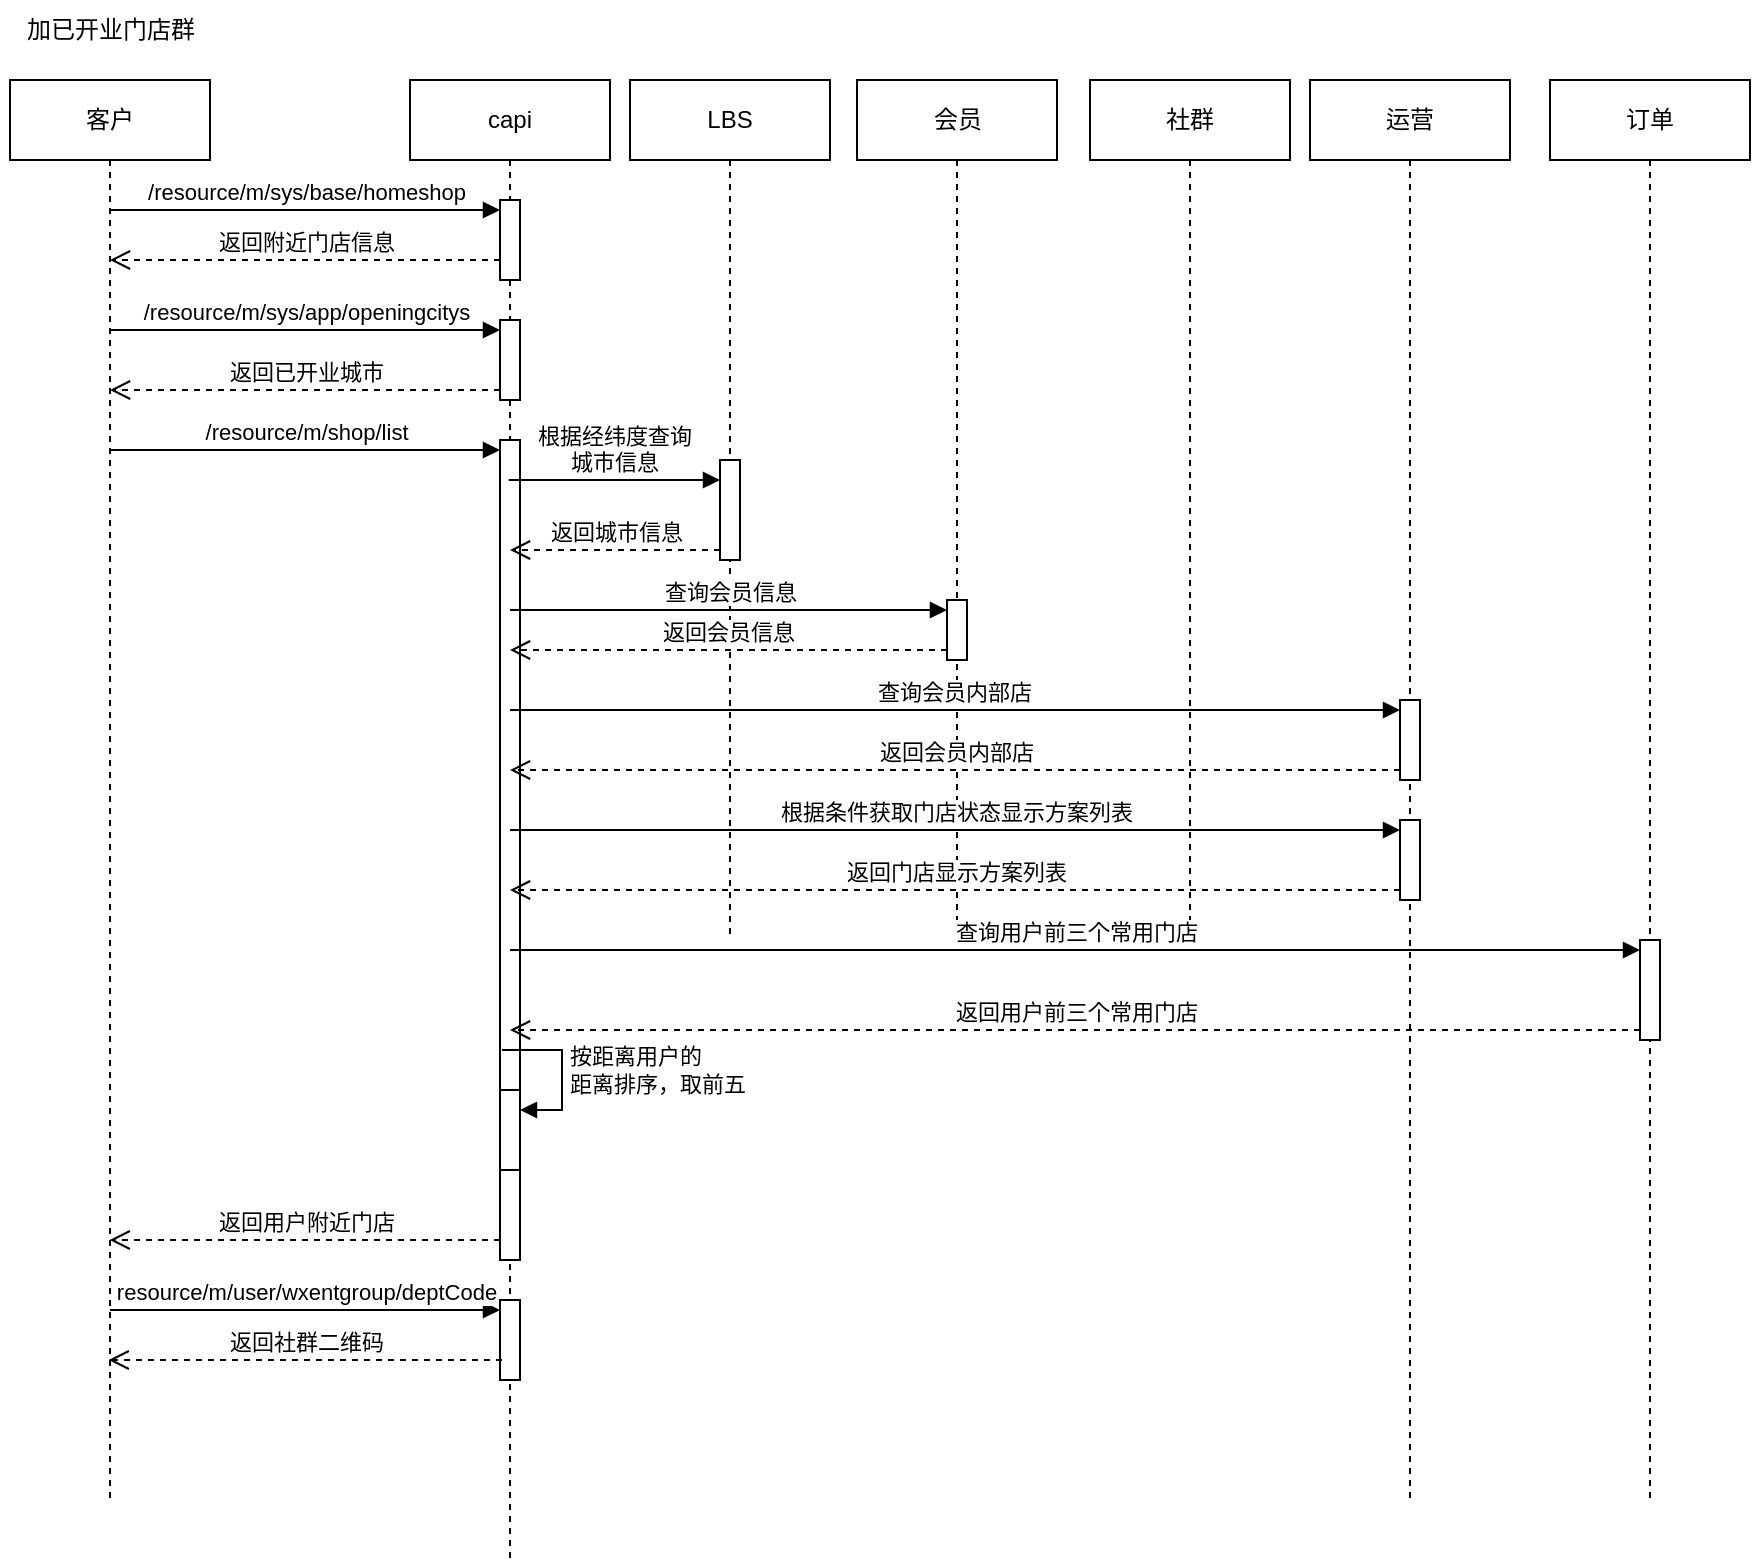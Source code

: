 <mxfile version="24.6.4" type="github">
  <diagram name="社群门店加群" id="puAd3xsHJILx27P7HOm7">
    <mxGraphModel dx="2345" dy="614" grid="1" gridSize="10" guides="1" tooltips="1" connect="1" arrows="1" fold="1" page="1" pageScale="1" pageWidth="827" pageHeight="1169" math="0" shadow="0">
      <root>
        <mxCell id="0" />
        <mxCell id="1" parent="0" />
        <mxCell id="zcI7kVGfxWVuJEvFTAAy-1" value="客户" style="shape=umlLifeline;perimeter=lifelinePerimeter;whiteSpace=wrap;html=1;container=1;dropTarget=0;collapsible=0;recursiveResize=0;outlineConnect=0;portConstraint=eastwest;newEdgeStyle={&quot;curved&quot;:0,&quot;rounded&quot;:0};" vertex="1" parent="1">
          <mxGeometry x="-10" y="40" width="100" height="710" as="geometry" />
        </mxCell>
        <mxCell id="zcI7kVGfxWVuJEvFTAAy-2" value="capi" style="shape=umlLifeline;perimeter=lifelinePerimeter;whiteSpace=wrap;html=1;container=1;dropTarget=0;collapsible=0;recursiveResize=0;outlineConnect=0;portConstraint=eastwest;newEdgeStyle={&quot;curved&quot;:0,&quot;rounded&quot;:0};" vertex="1" parent="1">
          <mxGeometry x="190" y="40" width="100" height="740" as="geometry" />
        </mxCell>
        <mxCell id="zcI7kVGfxWVuJEvFTAAy-6" value="" style="html=1;points=[[0,0,0,0,5],[0,1,0,0,-5],[1,0,0,0,5],[1,1,0,0,-5]];perimeter=orthogonalPerimeter;outlineConnect=0;targetShapes=umlLifeline;portConstraint=eastwest;newEdgeStyle={&quot;curved&quot;:0,&quot;rounded&quot;:0};" vertex="1" parent="zcI7kVGfxWVuJEvFTAAy-2">
          <mxGeometry x="45" y="60" width="10" height="40" as="geometry" />
        </mxCell>
        <mxCell id="zcI7kVGfxWVuJEvFTAAy-9" value="" style="html=1;points=[[0,0,0,0,5],[0,1,0,0,-5],[1,0,0,0,5],[1,1,0,0,-5]];perimeter=orthogonalPerimeter;outlineConnect=0;targetShapes=umlLifeline;portConstraint=eastwest;newEdgeStyle={&quot;curved&quot;:0,&quot;rounded&quot;:0};" vertex="1" parent="zcI7kVGfxWVuJEvFTAAy-2">
          <mxGeometry x="45" y="120" width="10" height="40" as="geometry" />
        </mxCell>
        <mxCell id="zcI7kVGfxWVuJEvFTAAy-13" value="" style="html=1;points=[[0,0,0,0,5],[0,1,0,0,-5],[1,0,0,0,5],[1,1,0,0,-5]];perimeter=orthogonalPerimeter;outlineConnect=0;targetShapes=umlLifeline;portConstraint=eastwest;newEdgeStyle={&quot;curved&quot;:0,&quot;rounded&quot;:0};" vertex="1" parent="zcI7kVGfxWVuJEvFTAAy-2">
          <mxGeometry x="45" y="180" width="10" height="410" as="geometry" />
        </mxCell>
        <mxCell id="zcI7kVGfxWVuJEvFTAAy-41" value="" style="html=1;points=[[0,0,0,0,5],[0,1,0,0,-5],[1,0,0,0,5],[1,1,0,0,-5]];perimeter=orthogonalPerimeter;outlineConnect=0;targetShapes=umlLifeline;portConstraint=eastwest;newEdgeStyle={&quot;curved&quot;:0,&quot;rounded&quot;:0};" vertex="1" parent="zcI7kVGfxWVuJEvFTAAy-2">
          <mxGeometry x="45" y="505" width="10" height="40" as="geometry" />
        </mxCell>
        <mxCell id="zcI7kVGfxWVuJEvFTAAy-42" value="按距离用户的&lt;div&gt;距离排序，取前五&lt;/div&gt;" style="html=1;align=left;spacingLeft=2;endArrow=block;rounded=0;edgeStyle=orthogonalEdgeStyle;curved=0;rounded=0;" edge="1" target="zcI7kVGfxWVuJEvFTAAy-41" parent="zcI7kVGfxWVuJEvFTAAy-2">
          <mxGeometry x="-0.014" relative="1" as="geometry">
            <mxPoint x="46" y="485" as="sourcePoint" />
            <Array as="points">
              <mxPoint x="76" y="515" />
            </Array>
            <mxPoint as="offset" />
          </mxGeometry>
        </mxCell>
        <mxCell id="zcI7kVGfxWVuJEvFTAAy-46" value="" style="html=1;points=[[0,0,0,0,5],[0,1,0,0,-5],[1,0,0,0,5],[1,1,0,0,-5]];perimeter=orthogonalPerimeter;outlineConnect=0;targetShapes=umlLifeline;portConstraint=eastwest;newEdgeStyle={&quot;curved&quot;:0,&quot;rounded&quot;:0};" vertex="1" parent="zcI7kVGfxWVuJEvFTAAy-2">
          <mxGeometry x="45" y="610" width="10" height="40" as="geometry" />
        </mxCell>
        <mxCell id="zcI7kVGfxWVuJEvFTAAy-3" value="社群" style="shape=umlLifeline;perimeter=lifelinePerimeter;whiteSpace=wrap;html=1;container=1;dropTarget=0;collapsible=0;recursiveResize=0;outlineConnect=0;portConstraint=eastwest;newEdgeStyle={&quot;curved&quot;:0,&quot;rounded&quot;:0};" vertex="1" parent="1">
          <mxGeometry x="530" y="40" width="100" height="430" as="geometry" />
        </mxCell>
        <mxCell id="zcI7kVGfxWVuJEvFTAAy-4" value="运营" style="shape=umlLifeline;perimeter=lifelinePerimeter;whiteSpace=wrap;html=1;container=1;dropTarget=0;collapsible=0;recursiveResize=0;outlineConnect=0;portConstraint=eastwest;newEdgeStyle={&quot;curved&quot;:0,&quot;rounded&quot;:0};" vertex="1" parent="1">
          <mxGeometry x="640" y="40" width="100" height="710" as="geometry" />
        </mxCell>
        <mxCell id="zcI7kVGfxWVuJEvFTAAy-25" value="" style="html=1;points=[[0,0,0,0,5],[0,1,0,0,-5],[1,0,0,0,5],[1,1,0,0,-5]];perimeter=orthogonalPerimeter;outlineConnect=0;targetShapes=umlLifeline;portConstraint=eastwest;newEdgeStyle={&quot;curved&quot;:0,&quot;rounded&quot;:0};" vertex="1" parent="zcI7kVGfxWVuJEvFTAAy-4">
          <mxGeometry x="45" y="310" width="10" height="40" as="geometry" />
        </mxCell>
        <mxCell id="zcI7kVGfxWVuJEvFTAAy-32" value="" style="html=1;points=[[0,0,0,0,5],[0,1,0,0,-5],[1,0,0,0,5],[1,1,0,0,-5]];perimeter=orthogonalPerimeter;outlineConnect=0;targetShapes=umlLifeline;portConstraint=eastwest;newEdgeStyle={&quot;curved&quot;:0,&quot;rounded&quot;:0};" vertex="1" parent="zcI7kVGfxWVuJEvFTAAy-4">
          <mxGeometry x="45" y="370" width="10" height="40" as="geometry" />
        </mxCell>
        <mxCell id="zcI7kVGfxWVuJEvFTAAy-5" value="LBS" style="shape=umlLifeline;perimeter=lifelinePerimeter;whiteSpace=wrap;html=1;container=1;dropTarget=0;collapsible=0;recursiveResize=0;outlineConnect=0;portConstraint=eastwest;newEdgeStyle={&quot;curved&quot;:0,&quot;rounded&quot;:0};" vertex="1" parent="1">
          <mxGeometry x="300" y="40" width="100" height="430" as="geometry" />
        </mxCell>
        <mxCell id="zcI7kVGfxWVuJEvFTAAy-19" value="" style="html=1;points=[[0,0,0,0,5],[0,1,0,0,-5],[1,0,0,0,5],[1,1,0,0,-5]];perimeter=orthogonalPerimeter;outlineConnect=0;targetShapes=umlLifeline;portConstraint=eastwest;newEdgeStyle={&quot;curved&quot;:0,&quot;rounded&quot;:0};" vertex="1" parent="zcI7kVGfxWVuJEvFTAAy-5">
          <mxGeometry x="45" y="190" width="10" height="50" as="geometry" />
        </mxCell>
        <mxCell id="zcI7kVGfxWVuJEvFTAAy-7" value="/resource/m/sys/base/homeshop" style="html=1;verticalAlign=bottom;endArrow=block;curved=0;rounded=0;entryX=0;entryY=0;entryDx=0;entryDy=5;" edge="1" target="zcI7kVGfxWVuJEvFTAAy-6" parent="1" source="zcI7kVGfxWVuJEvFTAAy-1">
          <mxGeometry relative="1" as="geometry">
            <mxPoint x="165" y="105" as="sourcePoint" />
          </mxGeometry>
        </mxCell>
        <mxCell id="zcI7kVGfxWVuJEvFTAAy-8" value="返回附近门店信息" style="html=1;verticalAlign=bottom;endArrow=open;dashed=1;endSize=8;curved=0;rounded=0;" edge="1" parent="1" target="zcI7kVGfxWVuJEvFTAAy-1">
          <mxGeometry relative="1" as="geometry">
            <mxPoint x="129.5" y="130" as="targetPoint" />
            <mxPoint x="235" y="130" as="sourcePoint" />
          </mxGeometry>
        </mxCell>
        <mxCell id="zcI7kVGfxWVuJEvFTAAy-10" value="/resource/m/sys/app/openingcitys" style="html=1;verticalAlign=bottom;endArrow=block;curved=0;rounded=0;entryX=0;entryY=0;entryDx=0;entryDy=5;" edge="1" target="zcI7kVGfxWVuJEvFTAAy-9" parent="1" source="zcI7kVGfxWVuJEvFTAAy-1">
          <mxGeometry relative="1" as="geometry">
            <mxPoint x="165" y="165" as="sourcePoint" />
          </mxGeometry>
        </mxCell>
        <mxCell id="zcI7kVGfxWVuJEvFTAAy-11" value="返回已开业城市" style="html=1;verticalAlign=bottom;endArrow=open;dashed=1;endSize=8;curved=0;rounded=0;exitX=0;exitY=1;exitDx=0;exitDy=-5;" edge="1" source="zcI7kVGfxWVuJEvFTAAy-9" parent="1" target="zcI7kVGfxWVuJEvFTAAy-1">
          <mxGeometry relative="1" as="geometry">
            <mxPoint x="165" y="235" as="targetPoint" />
          </mxGeometry>
        </mxCell>
        <mxCell id="zcI7kVGfxWVuJEvFTAAy-12" value="加已开业门店群" style="text;html=1;align=center;verticalAlign=middle;resizable=0;points=[];autosize=1;strokeColor=none;fillColor=none;" vertex="1" parent="1">
          <mxGeometry x="-15" width="110" height="30" as="geometry" />
        </mxCell>
        <mxCell id="zcI7kVGfxWVuJEvFTAAy-14" value="/resource/m/shop/list" style="html=1;verticalAlign=bottom;endArrow=block;curved=0;rounded=0;entryX=0;entryY=0;entryDx=0;entryDy=5;" edge="1" target="zcI7kVGfxWVuJEvFTAAy-13" parent="1" source="zcI7kVGfxWVuJEvFTAAy-1">
          <mxGeometry relative="1" as="geometry">
            <mxPoint x="165" y="225" as="sourcePoint" />
          </mxGeometry>
        </mxCell>
        <mxCell id="zcI7kVGfxWVuJEvFTAAy-15" value="返回用户附近门店" style="html=1;verticalAlign=bottom;endArrow=open;dashed=1;endSize=8;curved=0;rounded=0;" edge="1" parent="1">
          <mxGeometry relative="1" as="geometry">
            <mxPoint x="39.833" y="620" as="targetPoint" />
            <mxPoint x="235" y="620" as="sourcePoint" />
          </mxGeometry>
        </mxCell>
        <mxCell id="zcI7kVGfxWVuJEvFTAAy-18" value="会员" style="shape=umlLifeline;perimeter=lifelinePerimeter;whiteSpace=wrap;html=1;container=1;dropTarget=0;collapsible=0;recursiveResize=0;outlineConnect=0;portConstraint=eastwest;newEdgeStyle={&quot;curved&quot;:0,&quot;rounded&quot;:0};" vertex="1" parent="1">
          <mxGeometry x="413.5" y="40" width="100" height="430" as="geometry" />
        </mxCell>
        <mxCell id="zcI7kVGfxWVuJEvFTAAy-22" value="" style="html=1;points=[[0,0,0,0,5],[0,1,0,0,-5],[1,0,0,0,5],[1,1,0,0,-5]];perimeter=orthogonalPerimeter;outlineConnect=0;targetShapes=umlLifeline;portConstraint=eastwest;newEdgeStyle={&quot;curved&quot;:0,&quot;rounded&quot;:0};" vertex="1" parent="zcI7kVGfxWVuJEvFTAAy-18">
          <mxGeometry x="45" y="260" width="10" height="30" as="geometry" />
        </mxCell>
        <mxCell id="zcI7kVGfxWVuJEvFTAAy-20" value="根据经纬度查询&lt;div&gt;城市信息&lt;/div&gt;" style="html=1;verticalAlign=bottom;endArrow=block;curved=0;rounded=0;entryX=0;entryY=0;entryDx=0;entryDy=5;" edge="1" parent="1">
          <mxGeometry relative="1" as="geometry">
            <mxPoint x="239.324" y="240" as="sourcePoint" />
            <mxPoint x="345" y="240" as="targetPoint" />
          </mxGeometry>
        </mxCell>
        <mxCell id="zcI7kVGfxWVuJEvFTAAy-21" value="返回城市信息" style="html=1;verticalAlign=bottom;endArrow=open;dashed=1;endSize=8;curved=0;rounded=0;exitX=0;exitY=1;exitDx=0;exitDy=-5;" edge="1" source="zcI7kVGfxWVuJEvFTAAy-19" parent="1" target="zcI7kVGfxWVuJEvFTAAy-2">
          <mxGeometry relative="1" as="geometry">
            <mxPoint x="275" y="295" as="targetPoint" />
          </mxGeometry>
        </mxCell>
        <mxCell id="zcI7kVGfxWVuJEvFTAAy-23" value="查询会员信息" style="html=1;verticalAlign=bottom;endArrow=block;curved=0;rounded=0;entryX=0;entryY=0;entryDx=0;entryDy=5;" edge="1" target="zcI7kVGfxWVuJEvFTAAy-22" parent="1" source="zcI7kVGfxWVuJEvFTAAy-2">
          <mxGeometry relative="1" as="geometry">
            <mxPoint x="390" y="305" as="sourcePoint" />
          </mxGeometry>
        </mxCell>
        <mxCell id="zcI7kVGfxWVuJEvFTAAy-24" value="返回会员信息" style="html=1;verticalAlign=bottom;endArrow=open;dashed=1;endSize=8;curved=0;rounded=0;exitX=0;exitY=1;exitDx=0;exitDy=-5;" edge="1" source="zcI7kVGfxWVuJEvFTAAy-22" parent="1" target="zcI7kVGfxWVuJEvFTAAy-2">
          <mxGeometry relative="1" as="geometry">
            <mxPoint x="390" y="375" as="targetPoint" />
          </mxGeometry>
        </mxCell>
        <mxCell id="zcI7kVGfxWVuJEvFTAAy-26" value="查询会员内部店" style="html=1;verticalAlign=bottom;endArrow=block;curved=0;rounded=0;entryX=0;entryY=0;entryDx=0;entryDy=5;" edge="1" target="zcI7kVGfxWVuJEvFTAAy-25" parent="1" source="zcI7kVGfxWVuJEvFTAAy-2">
          <mxGeometry x="-0.002" relative="1" as="geometry">
            <mxPoint x="615" y="345" as="sourcePoint" />
            <mxPoint as="offset" />
          </mxGeometry>
        </mxCell>
        <mxCell id="zcI7kVGfxWVuJEvFTAAy-27" value="返回会员内部店" style="html=1;verticalAlign=bottom;endArrow=open;dashed=1;endSize=8;curved=0;rounded=0;exitX=0;exitY=1;exitDx=0;exitDy=-5;" edge="1" source="zcI7kVGfxWVuJEvFTAAy-25" parent="1" target="zcI7kVGfxWVuJEvFTAAy-2">
          <mxGeometry relative="1" as="geometry">
            <mxPoint x="615" y="415" as="targetPoint" />
          </mxGeometry>
        </mxCell>
        <mxCell id="zcI7kVGfxWVuJEvFTAAy-33" value="根据条件获取门店状态显示方案列表" style="html=1;verticalAlign=bottom;endArrow=block;curved=0;rounded=0;entryX=0;entryY=0;entryDx=0;entryDy=5;" edge="1" target="zcI7kVGfxWVuJEvFTAAy-32" parent="1" source="zcI7kVGfxWVuJEvFTAAy-2">
          <mxGeometry relative="1" as="geometry">
            <mxPoint x="615" y="415" as="sourcePoint" />
          </mxGeometry>
        </mxCell>
        <mxCell id="zcI7kVGfxWVuJEvFTAAy-34" value="返回门店显示方案列表" style="html=1;verticalAlign=bottom;endArrow=open;dashed=1;endSize=8;curved=0;rounded=0;exitX=0;exitY=1;exitDx=0;exitDy=-5;" edge="1" source="zcI7kVGfxWVuJEvFTAAy-32" parent="1" target="zcI7kVGfxWVuJEvFTAAy-2">
          <mxGeometry relative="1" as="geometry">
            <mxPoint x="615" y="485" as="targetPoint" />
          </mxGeometry>
        </mxCell>
        <mxCell id="zcI7kVGfxWVuJEvFTAAy-35" value="订单" style="shape=umlLifeline;perimeter=lifelinePerimeter;whiteSpace=wrap;html=1;container=1;dropTarget=0;collapsible=0;recursiveResize=0;outlineConnect=0;portConstraint=eastwest;newEdgeStyle={&quot;curved&quot;:0,&quot;rounded&quot;:0};" vertex="1" parent="1">
          <mxGeometry x="760" y="40" width="100" height="710" as="geometry" />
        </mxCell>
        <mxCell id="zcI7kVGfxWVuJEvFTAAy-38" value="" style="html=1;points=[[0,0,0,0,5],[0,1,0,0,-5],[1,0,0,0,5],[1,1,0,0,-5]];perimeter=orthogonalPerimeter;outlineConnect=0;targetShapes=umlLifeline;portConstraint=eastwest;newEdgeStyle={&quot;curved&quot;:0,&quot;rounded&quot;:0};" vertex="1" parent="zcI7kVGfxWVuJEvFTAAy-35">
          <mxGeometry x="45" y="430" width="10" height="50" as="geometry" />
        </mxCell>
        <mxCell id="zcI7kVGfxWVuJEvFTAAy-39" value="查询用户前三个常用门店" style="html=1;verticalAlign=bottom;endArrow=block;curved=0;rounded=0;entryX=0;entryY=0;entryDx=0;entryDy=5;" edge="1" target="zcI7kVGfxWVuJEvFTAAy-38" parent="1" source="zcI7kVGfxWVuJEvFTAAy-2">
          <mxGeometry relative="1" as="geometry">
            <mxPoint x="735" y="475" as="sourcePoint" />
          </mxGeometry>
        </mxCell>
        <mxCell id="zcI7kVGfxWVuJEvFTAAy-40" value="返回用户前三个常用门店" style="html=1;verticalAlign=bottom;endArrow=open;dashed=1;endSize=8;curved=0;rounded=0;exitX=0;exitY=1;exitDx=0;exitDy=-5;" edge="1" source="zcI7kVGfxWVuJEvFTAAy-38" parent="1" target="zcI7kVGfxWVuJEvFTAAy-2">
          <mxGeometry relative="1" as="geometry">
            <mxPoint x="735" y="545" as="targetPoint" />
          </mxGeometry>
        </mxCell>
        <mxCell id="zcI7kVGfxWVuJEvFTAAy-47" value="resource/m/user/wxentgroup/deptCode" style="html=1;verticalAlign=bottom;endArrow=block;curved=0;rounded=0;entryX=0;entryY=0;entryDx=0;entryDy=5;" edge="1" target="zcI7kVGfxWVuJEvFTAAy-46" parent="1" source="zcI7kVGfxWVuJEvFTAAy-1">
          <mxGeometry x="0.005" relative="1" as="geometry">
            <mxPoint x="166" y="655" as="sourcePoint" />
            <mxPoint as="offset" />
          </mxGeometry>
        </mxCell>
        <mxCell id="zcI7kVGfxWVuJEvFTAAy-48" value="返回社群二维码" style="html=1;verticalAlign=bottom;endArrow=open;dashed=1;endSize=8;curved=0;rounded=0;" edge="1" parent="1">
          <mxGeometry relative="1" as="geometry">
            <mxPoint x="39.324" y="680.0" as="targetPoint" />
            <mxPoint x="236" y="680.0" as="sourcePoint" />
          </mxGeometry>
        </mxCell>
      </root>
    </mxGraphModel>
  </diagram>
</mxfile>
